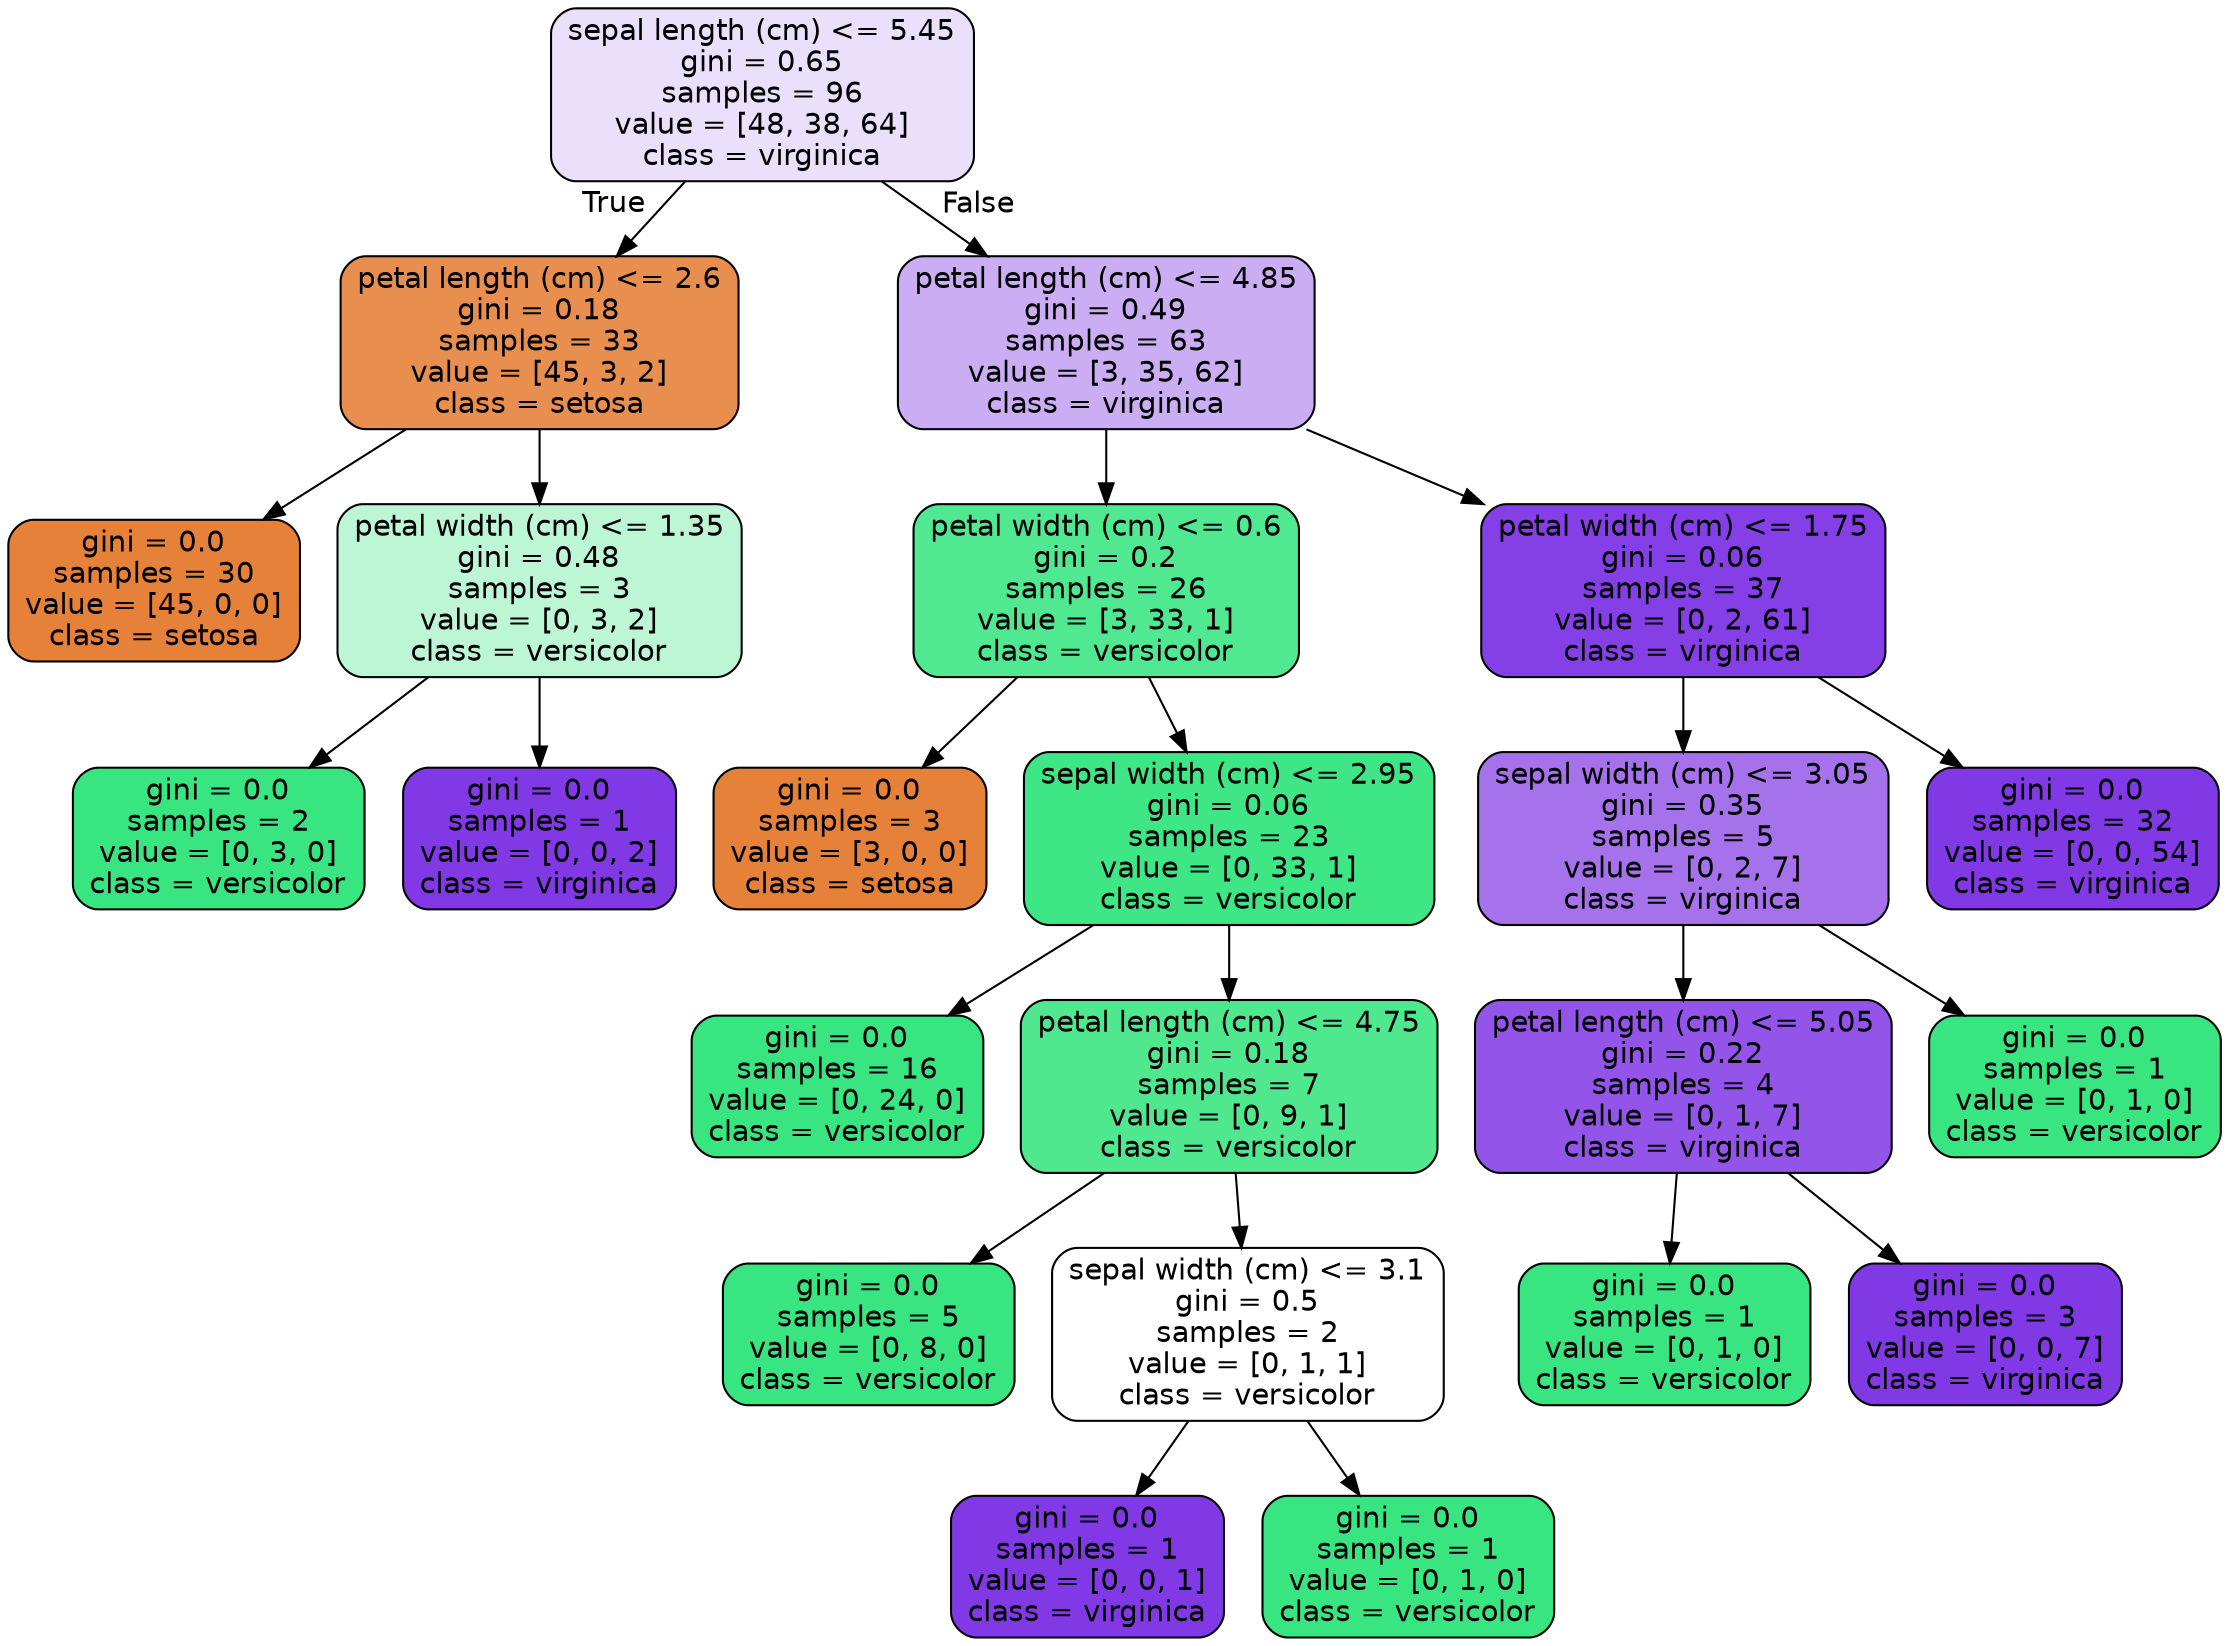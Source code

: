 digraph Tree {
node [shape=box, style="filled, rounded", color="black", fontname=helvetica] ;
edge [fontname=helvetica] ;
0 [label="sepal length (cm) <= 5.45\ngini = 0.65\nsamples = 96\nvalue = [48, 38, 64]\nclass = virginica", fillcolor="#ebe0fb"] ;
1 [label="petal length (cm) <= 2.6\ngini = 0.18\nsamples = 33\nvalue = [45, 3, 2]\nclass = setosa", fillcolor="#e88e4e"] ;
0 -> 1 [labeldistance=2.5, labelangle=45, headlabel="True"] ;
2 [label="gini = 0.0\nsamples = 30\nvalue = [45, 0, 0]\nclass = setosa", fillcolor="#e58139"] ;
1 -> 2 ;
3 [label="petal width (cm) <= 1.35\ngini = 0.48\nsamples = 3\nvalue = [0, 3, 2]\nclass = versicolor", fillcolor="#bdf6d5"] ;
1 -> 3 ;
4 [label="gini = 0.0\nsamples = 2\nvalue = [0, 3, 0]\nclass = versicolor", fillcolor="#39e581"] ;
3 -> 4 ;
5 [label="gini = 0.0\nsamples = 1\nvalue = [0, 0, 2]\nclass = virginica", fillcolor="#8139e5"] ;
3 -> 5 ;
6 [label="petal length (cm) <= 4.85\ngini = 0.49\nsamples = 63\nvalue = [3, 35, 62]\nclass = virginica", fillcolor="#cbadf4"] ;
0 -> 6 [labeldistance=2.5, labelangle=-45, headlabel="False"] ;
7 [label="petal width (cm) <= 0.6\ngini = 0.2\nsamples = 26\nvalue = [3, 33, 1]\nclass = versicolor", fillcolor="#50e890"] ;
6 -> 7 ;
8 [label="gini = 0.0\nsamples = 3\nvalue = [3, 0, 0]\nclass = setosa", fillcolor="#e58139"] ;
7 -> 8 ;
9 [label="sepal width (cm) <= 2.95\ngini = 0.06\nsamples = 23\nvalue = [0, 33, 1]\nclass = versicolor", fillcolor="#3fe685"] ;
7 -> 9 ;
10 [label="gini = 0.0\nsamples = 16\nvalue = [0, 24, 0]\nclass = versicolor", fillcolor="#39e581"] ;
9 -> 10 ;
11 [label="petal length (cm) <= 4.75\ngini = 0.18\nsamples = 7\nvalue = [0, 9, 1]\nclass = versicolor", fillcolor="#4fe88f"] ;
9 -> 11 ;
12 [label="gini = 0.0\nsamples = 5\nvalue = [0, 8, 0]\nclass = versicolor", fillcolor="#39e581"] ;
11 -> 12 ;
13 [label="sepal width (cm) <= 3.1\ngini = 0.5\nsamples = 2\nvalue = [0, 1, 1]\nclass = versicolor", fillcolor="#ffffff"] ;
11 -> 13 ;
14 [label="gini = 0.0\nsamples = 1\nvalue = [0, 0, 1]\nclass = virginica", fillcolor="#8139e5"] ;
13 -> 14 ;
15 [label="gini = 0.0\nsamples = 1\nvalue = [0, 1, 0]\nclass = versicolor", fillcolor="#39e581"] ;
13 -> 15 ;
16 [label="petal width (cm) <= 1.75\ngini = 0.06\nsamples = 37\nvalue = [0, 2, 61]\nclass = virginica", fillcolor="#853fe6"] ;
6 -> 16 ;
17 [label="sepal width (cm) <= 3.05\ngini = 0.35\nsamples = 5\nvalue = [0, 2, 7]\nclass = virginica", fillcolor="#a572ec"] ;
16 -> 17 ;
18 [label="petal length (cm) <= 5.05\ngini = 0.22\nsamples = 4\nvalue = [0, 1, 7]\nclass = virginica", fillcolor="#9355e9"] ;
17 -> 18 ;
19 [label="gini = 0.0\nsamples = 1\nvalue = [0, 1, 0]\nclass = versicolor", fillcolor="#39e581"] ;
18 -> 19 ;
20 [label="gini = 0.0\nsamples = 3\nvalue = [0, 0, 7]\nclass = virginica", fillcolor="#8139e5"] ;
18 -> 20 ;
21 [label="gini = 0.0\nsamples = 1\nvalue = [0, 1, 0]\nclass = versicolor", fillcolor="#39e581"] ;
17 -> 21 ;
22 [label="gini = 0.0\nsamples = 32\nvalue = [0, 0, 54]\nclass = virginica", fillcolor="#8139e5"] ;
16 -> 22 ;
}